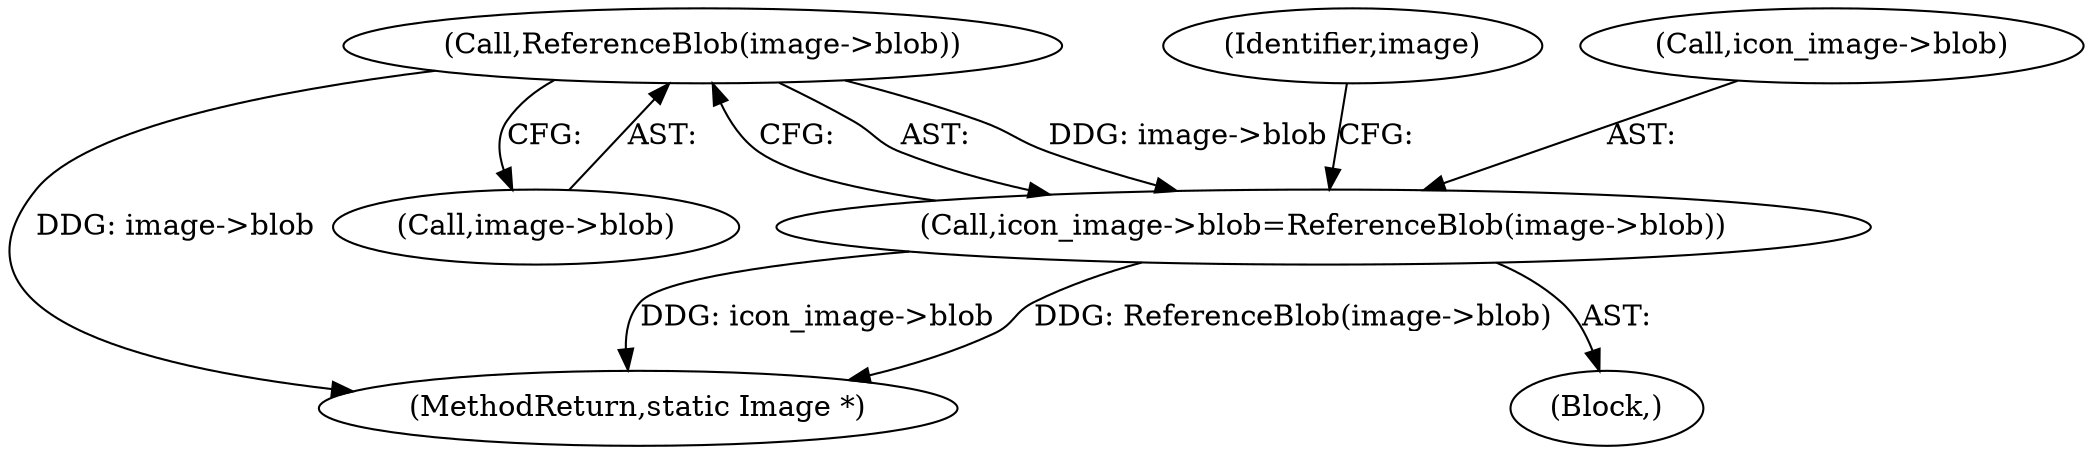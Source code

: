 digraph "0_ImageMagick_f6e9d0d9955e85bdd7540b251cd50d598dacc5e6_25@pointer" {
"1000605" [label="(Call,ReferenceBlob(image->blob))"];
"1000601" [label="(Call,icon_image->blob=ReferenceBlob(image->blob))"];
"1000442" [label="(Block,)"];
"1000601" [label="(Call,icon_image->blob=ReferenceBlob(image->blob))"];
"1002135" [label="(MethodReturn,static Image *)"];
"1000605" [label="(Call,ReferenceBlob(image->blob))"];
"1000611" [label="(Identifier,image)"];
"1000606" [label="(Call,image->blob)"];
"1000602" [label="(Call,icon_image->blob)"];
"1000605" -> "1000601"  [label="AST: "];
"1000605" -> "1000606"  [label="CFG: "];
"1000606" -> "1000605"  [label="AST: "];
"1000601" -> "1000605"  [label="CFG: "];
"1000605" -> "1002135"  [label="DDG: image->blob"];
"1000605" -> "1000601"  [label="DDG: image->blob"];
"1000601" -> "1000442"  [label="AST: "];
"1000602" -> "1000601"  [label="AST: "];
"1000611" -> "1000601"  [label="CFG: "];
"1000601" -> "1002135"  [label="DDG: icon_image->blob"];
"1000601" -> "1002135"  [label="DDG: ReferenceBlob(image->blob)"];
}
